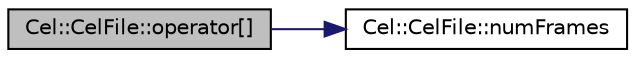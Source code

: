 digraph G
{
  edge [fontname="Helvetica",fontsize="10",labelfontname="Helvetica",labelfontsize="10"];
  node [fontname="Helvetica",fontsize="10",shape=record];
  rankdir="LR";
  Node1 [label="Cel::CelFile::operator[]",height=0.2,width=0.4,color="black", fillcolor="grey75", style="filled" fontcolor="black"];
  Node1 -> Node2 [color="midnightblue",fontsize="10",style="solid",fontname="Helvetica"];
  Node2 [label="Cel::CelFile::numFrames",height=0.2,width=0.4,color="black", fillcolor="white", style="filled",URL="$class_cel_1_1_cel_file.html#ad307fd30a1a89e2e7d5ac11fb4076f71"];
}
